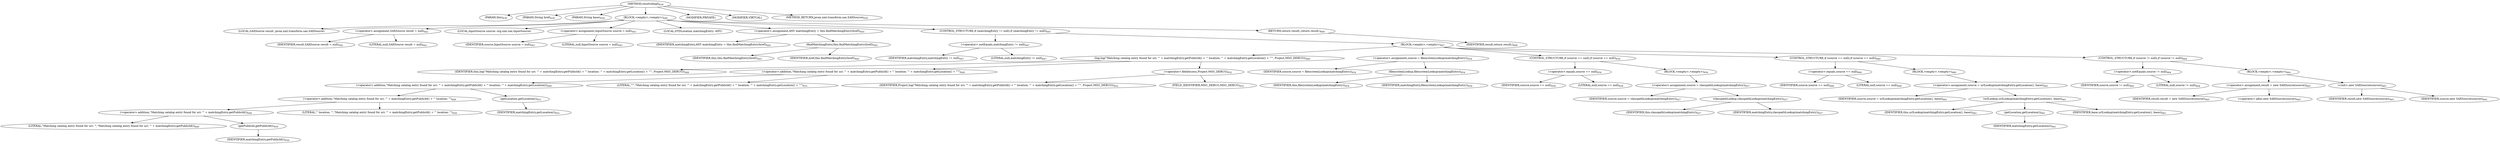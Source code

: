 digraph "resolveImpl" {  
"998" [label = <(METHOD,resolveImpl)<SUB>639</SUB>> ]
"89" [label = <(PARAM,this)<SUB>639</SUB>> ]
"999" [label = <(PARAM,String href)<SUB>639</SUB>> ]
"1000" [label = <(PARAM,String base)<SUB>639</SUB>> ]
"1001" [label = <(BLOCK,&lt;empty&gt;,&lt;empty&gt;)<SUB>640</SUB>> ]
"95" [label = <(LOCAL,SAXSource result: javax.xml.transform.sax.SAXSource)> ]
"1002" [label = <(&lt;operator&gt;.assignment,SAXSource result = null)<SUB>642</SUB>> ]
"1003" [label = <(IDENTIFIER,result,SAXSource result = null)<SUB>642</SUB>> ]
"1004" [label = <(LITERAL,null,SAXSource result = null)<SUB>642</SUB>> ]
"1005" [label = <(LOCAL,InputSource source: org.xml.sax.InputSource)> ]
"1006" [label = <(&lt;operator&gt;.assignment,InputSource source = null)<SUB>643</SUB>> ]
"1007" [label = <(IDENTIFIER,source,InputSource source = null)<SUB>643</SUB>> ]
"1008" [label = <(LITERAL,null,InputSource source = null)<SUB>643</SUB>> ]
"1009" [label = <(LOCAL,DTDLocation matchingEntry: ANY)> ]
"1010" [label = <(&lt;operator&gt;.assignment,ANY matchingEntry = this.findMatchingEntry(href))<SUB>645</SUB>> ]
"1011" [label = <(IDENTIFIER,matchingEntry,ANY matchingEntry = this.findMatchingEntry(href))<SUB>645</SUB>> ]
"1012" [label = <(findMatchingEntry,this.findMatchingEntry(href))<SUB>645</SUB>> ]
"88" [label = <(IDENTIFIER,this,this.findMatchingEntry(href))<SUB>645</SUB>> ]
"1013" [label = <(IDENTIFIER,href,this.findMatchingEntry(href))<SUB>645</SUB>> ]
"1014" [label = <(CONTROL_STRUCTURE,if (matchingEntry != null),if (matchingEntry != null))<SUB>647</SUB>> ]
"1015" [label = <(&lt;operator&gt;.notEquals,matchingEntry != null)<SUB>647</SUB>> ]
"1016" [label = <(IDENTIFIER,matchingEntry,matchingEntry != null)<SUB>647</SUB>> ]
"1017" [label = <(LITERAL,null,matchingEntry != null)<SUB>647</SUB>> ]
"1018" [label = <(BLOCK,&lt;empty&gt;,&lt;empty&gt;)<SUB>647</SUB>> ]
"1019" [label = <(log,log(&quot;Matching catalog entry found for uri: '&quot; + matchingEntry.getPublicId() + &quot;' location: '&quot; + matchingEntry.getLocation() + &quot;'&quot;, Project.MSG_DEBUG))<SUB>649</SUB>> ]
"90" [label = <(IDENTIFIER,this,log(&quot;Matching catalog entry found for uri: '&quot; + matchingEntry.getPublicId() + &quot;' location: '&quot; + matchingEntry.getLocation() + &quot;'&quot;, Project.MSG_DEBUG))<SUB>649</SUB>> ]
"1020" [label = <(&lt;operator&gt;.addition,&quot;Matching catalog entry found for uri: '&quot; + matchingEntry.getPublicId() + &quot;' location: '&quot; + matchingEntry.getLocation() + &quot;'&quot;)<SUB>649</SUB>> ]
"1021" [label = <(&lt;operator&gt;.addition,&quot;Matching catalog entry found for uri: '&quot; + matchingEntry.getPublicId() + &quot;' location: '&quot; + matchingEntry.getLocation())<SUB>649</SUB>> ]
"1022" [label = <(&lt;operator&gt;.addition,&quot;Matching catalog entry found for uri: '&quot; + matchingEntry.getPublicId() + &quot;' location: '&quot;)<SUB>649</SUB>> ]
"1023" [label = <(&lt;operator&gt;.addition,&quot;Matching catalog entry found for uri: '&quot; + matchingEntry.getPublicId())<SUB>649</SUB>> ]
"1024" [label = <(LITERAL,&quot;Matching catalog entry found for uri: '&quot;,&quot;Matching catalog entry found for uri: '&quot; + matchingEntry.getPublicId())<SUB>649</SUB>> ]
"1025" [label = <(getPublicId,getPublicId())<SUB>650</SUB>> ]
"1026" [label = <(IDENTIFIER,matchingEntry,getPublicId())<SUB>650</SUB>> ]
"1027" [label = <(LITERAL,&quot;' location: '&quot;,&quot;Matching catalog entry found for uri: '&quot; + matchingEntry.getPublicId() + &quot;' location: '&quot;)<SUB>650</SUB>> ]
"1028" [label = <(getLocation,getLocation())<SUB>651</SUB>> ]
"1029" [label = <(IDENTIFIER,matchingEntry,getLocation())<SUB>651</SUB>> ]
"1030" [label = <(LITERAL,&quot;'&quot;,&quot;Matching catalog entry found for uri: '&quot; + matchingEntry.getPublicId() + &quot;' location: '&quot; + matchingEntry.getLocation() + &quot;'&quot;)<SUB>651</SUB>> ]
"1031" [label = <(&lt;operator&gt;.fieldAccess,Project.MSG_DEBUG)<SUB>652</SUB>> ]
"1032" [label = <(IDENTIFIER,Project,log(&quot;Matching catalog entry found for uri: '&quot; + matchingEntry.getPublicId() + &quot;' location: '&quot; + matchingEntry.getLocation() + &quot;'&quot;, Project.MSG_DEBUG))<SUB>652</SUB>> ]
"1033" [label = <(FIELD_IDENTIFIER,MSG_DEBUG,MSG_DEBUG)<SUB>652</SUB>> ]
"1034" [label = <(&lt;operator&gt;.assignment,source = filesystemLookup(matchingEntry))<SUB>654</SUB>> ]
"1035" [label = <(IDENTIFIER,source,source = filesystemLookup(matchingEntry))<SUB>654</SUB>> ]
"1036" [label = <(filesystemLookup,filesystemLookup(matchingEntry))<SUB>654</SUB>> ]
"91" [label = <(IDENTIFIER,this,filesystemLookup(matchingEntry))<SUB>654</SUB>> ]
"1037" [label = <(IDENTIFIER,matchingEntry,filesystemLookup(matchingEntry))<SUB>654</SUB>> ]
"1038" [label = <(CONTROL_STRUCTURE,if (source == null),if (source == null))<SUB>656</SUB>> ]
"1039" [label = <(&lt;operator&gt;.equals,source == null)<SUB>656</SUB>> ]
"1040" [label = <(IDENTIFIER,source,source == null)<SUB>656</SUB>> ]
"1041" [label = <(LITERAL,null,source == null)<SUB>656</SUB>> ]
"1042" [label = <(BLOCK,&lt;empty&gt;,&lt;empty&gt;)<SUB>656</SUB>> ]
"1043" [label = <(&lt;operator&gt;.assignment,source = classpathLookup(matchingEntry))<SUB>657</SUB>> ]
"1044" [label = <(IDENTIFIER,source,source = classpathLookup(matchingEntry))<SUB>657</SUB>> ]
"1045" [label = <(classpathLookup,classpathLookup(matchingEntry))<SUB>657</SUB>> ]
"92" [label = <(IDENTIFIER,this,classpathLookup(matchingEntry))<SUB>657</SUB>> ]
"1046" [label = <(IDENTIFIER,matchingEntry,classpathLookup(matchingEntry))<SUB>657</SUB>> ]
"1047" [label = <(CONTROL_STRUCTURE,if (source == null),if (source == null))<SUB>660</SUB>> ]
"1048" [label = <(&lt;operator&gt;.equals,source == null)<SUB>660</SUB>> ]
"1049" [label = <(IDENTIFIER,source,source == null)<SUB>660</SUB>> ]
"1050" [label = <(LITERAL,null,source == null)<SUB>660</SUB>> ]
"1051" [label = <(BLOCK,&lt;empty&gt;,&lt;empty&gt;)<SUB>660</SUB>> ]
"1052" [label = <(&lt;operator&gt;.assignment,source = urlLookup(matchingEntry.getLocation(), base))<SUB>661</SUB>> ]
"1053" [label = <(IDENTIFIER,source,source = urlLookup(matchingEntry.getLocation(), base))<SUB>661</SUB>> ]
"1054" [label = <(urlLookup,urlLookup(matchingEntry.getLocation(), base))<SUB>661</SUB>> ]
"93" [label = <(IDENTIFIER,this,urlLookup(matchingEntry.getLocation(), base))<SUB>661</SUB>> ]
"1055" [label = <(getLocation,getLocation())<SUB>661</SUB>> ]
"1056" [label = <(IDENTIFIER,matchingEntry,getLocation())<SUB>661</SUB>> ]
"1057" [label = <(IDENTIFIER,base,urlLookup(matchingEntry.getLocation(), base))<SUB>661</SUB>> ]
"1058" [label = <(CONTROL_STRUCTURE,if (source != null),if (source != null))<SUB>664</SUB>> ]
"1059" [label = <(&lt;operator&gt;.notEquals,source != null)<SUB>664</SUB>> ]
"1060" [label = <(IDENTIFIER,source,source != null)<SUB>664</SUB>> ]
"1061" [label = <(LITERAL,null,source != null)<SUB>664</SUB>> ]
"1062" [label = <(BLOCK,&lt;empty&gt;,&lt;empty&gt;)<SUB>664</SUB>> ]
"1063" [label = <(&lt;operator&gt;.assignment,result = new SAXSource(source))<SUB>665</SUB>> ]
"1064" [label = <(IDENTIFIER,result,result = new SAXSource(source))<SUB>665</SUB>> ]
"1065" [label = <(&lt;operator&gt;.alloc,new SAXSource(source))<SUB>665</SUB>> ]
"1066" [label = <(&lt;init&gt;,new SAXSource(source))<SUB>665</SUB>> ]
"94" [label = <(IDENTIFIER,result,new SAXSource(source))<SUB>665</SUB>> ]
"1067" [label = <(IDENTIFIER,source,new SAXSource(source))<SUB>665</SUB>> ]
"1068" [label = <(RETURN,return result;,return result;)<SUB>668</SUB>> ]
"1069" [label = <(IDENTIFIER,result,return result;)<SUB>668</SUB>> ]
"1070" [label = <(MODIFIER,PRIVATE)> ]
"1071" [label = <(MODIFIER,VIRTUAL)> ]
"1072" [label = <(METHOD_RETURN,javax.xml.transform.sax.SAXSource)<SUB>639</SUB>> ]
  "998" -> "89" 
  "998" -> "999" 
  "998" -> "1000" 
  "998" -> "1001" 
  "998" -> "1070" 
  "998" -> "1071" 
  "998" -> "1072" 
  "1001" -> "95" 
  "1001" -> "1002" 
  "1001" -> "1005" 
  "1001" -> "1006" 
  "1001" -> "1009" 
  "1001" -> "1010" 
  "1001" -> "1014" 
  "1001" -> "1068" 
  "1002" -> "1003" 
  "1002" -> "1004" 
  "1006" -> "1007" 
  "1006" -> "1008" 
  "1010" -> "1011" 
  "1010" -> "1012" 
  "1012" -> "88" 
  "1012" -> "1013" 
  "1014" -> "1015" 
  "1014" -> "1018" 
  "1015" -> "1016" 
  "1015" -> "1017" 
  "1018" -> "1019" 
  "1018" -> "1034" 
  "1018" -> "1038" 
  "1018" -> "1047" 
  "1018" -> "1058" 
  "1019" -> "90" 
  "1019" -> "1020" 
  "1019" -> "1031" 
  "1020" -> "1021" 
  "1020" -> "1030" 
  "1021" -> "1022" 
  "1021" -> "1028" 
  "1022" -> "1023" 
  "1022" -> "1027" 
  "1023" -> "1024" 
  "1023" -> "1025" 
  "1025" -> "1026" 
  "1028" -> "1029" 
  "1031" -> "1032" 
  "1031" -> "1033" 
  "1034" -> "1035" 
  "1034" -> "1036" 
  "1036" -> "91" 
  "1036" -> "1037" 
  "1038" -> "1039" 
  "1038" -> "1042" 
  "1039" -> "1040" 
  "1039" -> "1041" 
  "1042" -> "1043" 
  "1043" -> "1044" 
  "1043" -> "1045" 
  "1045" -> "92" 
  "1045" -> "1046" 
  "1047" -> "1048" 
  "1047" -> "1051" 
  "1048" -> "1049" 
  "1048" -> "1050" 
  "1051" -> "1052" 
  "1052" -> "1053" 
  "1052" -> "1054" 
  "1054" -> "93" 
  "1054" -> "1055" 
  "1054" -> "1057" 
  "1055" -> "1056" 
  "1058" -> "1059" 
  "1058" -> "1062" 
  "1059" -> "1060" 
  "1059" -> "1061" 
  "1062" -> "1063" 
  "1062" -> "1066" 
  "1063" -> "1064" 
  "1063" -> "1065" 
  "1066" -> "94" 
  "1066" -> "1067" 
  "1068" -> "1069" 
}
